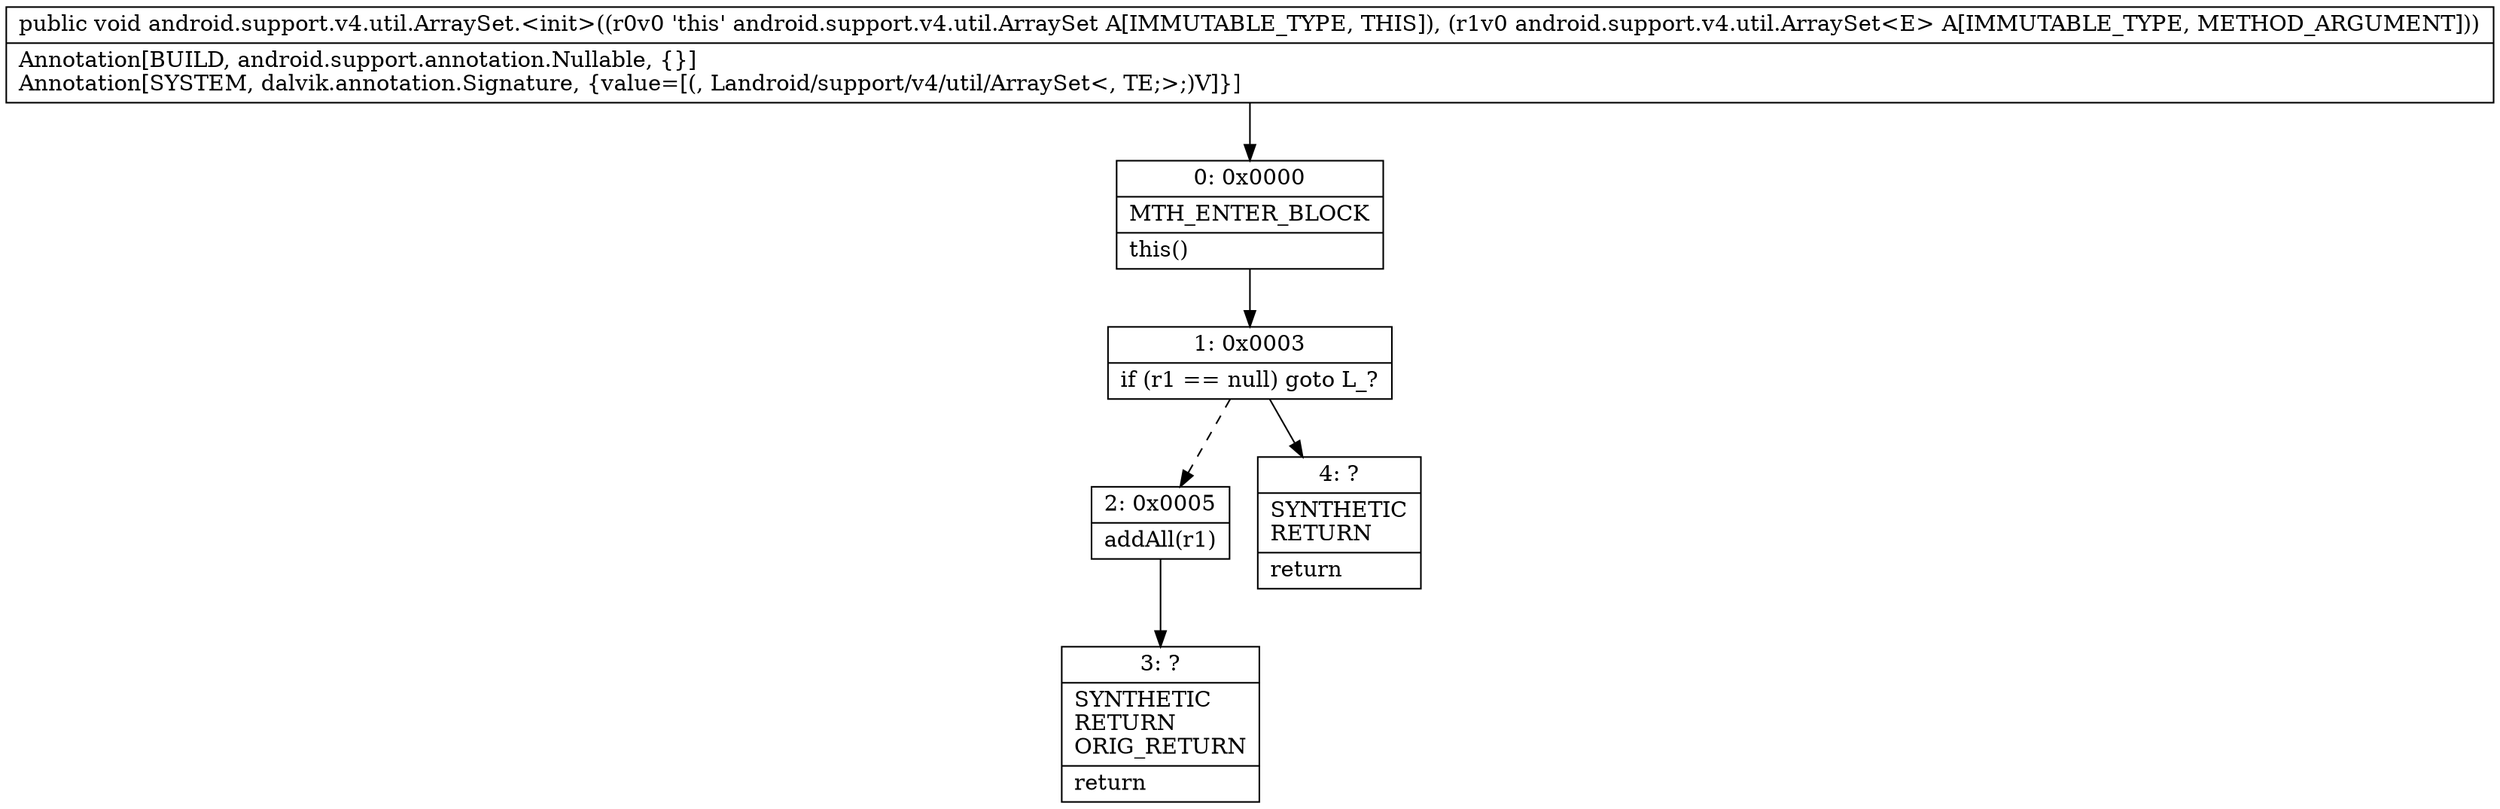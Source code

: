 digraph "CFG forandroid.support.v4.util.ArraySet.\<init\>(Landroid\/support\/v4\/util\/ArraySet;)V" {
Node_0 [shape=record,label="{0\:\ 0x0000|MTH_ENTER_BLOCK\l|this()\l}"];
Node_1 [shape=record,label="{1\:\ 0x0003|if (r1 == null) goto L_?\l}"];
Node_2 [shape=record,label="{2\:\ 0x0005|addAll(r1)\l}"];
Node_3 [shape=record,label="{3\:\ ?|SYNTHETIC\lRETURN\lORIG_RETURN\l|return\l}"];
Node_4 [shape=record,label="{4\:\ ?|SYNTHETIC\lRETURN\l|return\l}"];
MethodNode[shape=record,label="{public void android.support.v4.util.ArraySet.\<init\>((r0v0 'this' android.support.v4.util.ArraySet A[IMMUTABLE_TYPE, THIS]), (r1v0 android.support.v4.util.ArraySet\<E\> A[IMMUTABLE_TYPE, METHOD_ARGUMENT]))  | Annotation[BUILD, android.support.annotation.Nullable, \{\}]\lAnnotation[SYSTEM, dalvik.annotation.Signature, \{value=[(, Landroid\/support\/v4\/util\/ArraySet\<, TE;\>;)V]\}]\l}"];
MethodNode -> Node_0;
Node_0 -> Node_1;
Node_1 -> Node_2[style=dashed];
Node_1 -> Node_4;
Node_2 -> Node_3;
}

